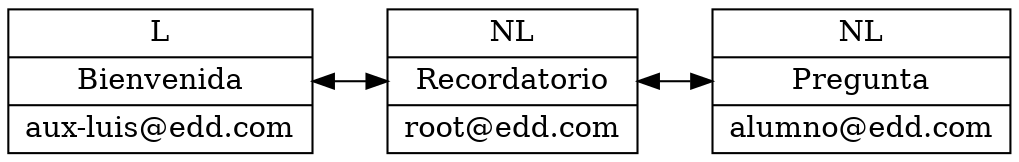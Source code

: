 digraph Bandeja {
  rankdir=LR; node [shape=record];
  c131747447709856 [label="L | Bienvenida | aux-luis@edd.com"];
  c131747447709856 -> c131747447709952 [dir=both];
  c131747447709952 [label="NL | Recordatorio | root@edd.com"];
  c131747447709952 -> c131747447710048 [dir=both];
  c131747447710048 [label="NL | Pregunta | alumno@edd.com"];
}
